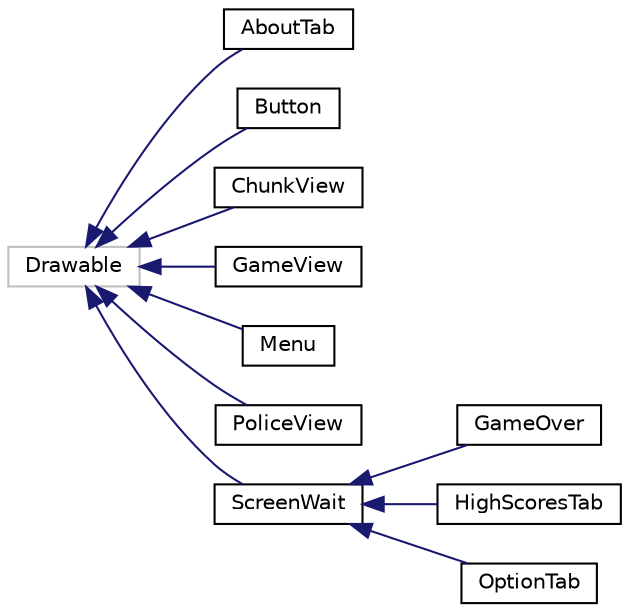 digraph "Graphe hiérarchique des classes"
{
  edge [fontname="Helvetica",fontsize="10",labelfontname="Helvetica",labelfontsize="10"];
  node [fontname="Helvetica",fontsize="10",shape=record];
  rankdir="LR";
  Node1 [label="Drawable",height=0.2,width=0.4,color="grey75", fillcolor="white", style="filled"];
  Node1 -> Node2 [dir="back",color="midnightblue",fontsize="10",style="solid",fontname="Helvetica"];
  Node2 [label="AboutTab",height=0.2,width=0.4,color="black", fillcolor="white", style="filled",URL="$class_about_tab.html",tooltip="Onglet à propos dans le menu. "];
  Node1 -> Node3 [dir="back",color="midnightblue",fontsize="10",style="solid",fontname="Helvetica"];
  Node3 [label="Button",height=0.2,width=0.4,color="black", fillcolor="white", style="filled",URL="$class_button.html"];
  Node1 -> Node4 [dir="back",color="midnightblue",fontsize="10",style="solid",fontname="Helvetica"];
  Node4 [label="ChunkView",height=0.2,width=0.4,color="black", fillcolor="white", style="filled",URL="$class_chunk_view.html",tooltip="Partie vue des Chunk. "];
  Node1 -> Node5 [dir="back",color="midnightblue",fontsize="10",style="solid",fontname="Helvetica"];
  Node5 [label="GameView",height=0.2,width=0.4,color="black", fillcolor="white", style="filled",URL="$class_game_view.html"];
  Node1 -> Node6 [dir="back",color="midnightblue",fontsize="10",style="solid",fontname="Helvetica"];
  Node6 [label="Menu",height=0.2,width=0.4,color="black", fillcolor="white", style="filled",URL="$class_menu.html"];
  Node1 -> Node7 [dir="back",color="midnightblue",fontsize="10",style="solid",fontname="Helvetica"];
  Node7 [label="PoliceView",height=0.2,width=0.4,color="black", fillcolor="white", style="filled",URL="$class_police_view.html"];
  Node1 -> Node8 [dir="back",color="midnightblue",fontsize="10",style="solid",fontname="Helvetica"];
  Node8 [label="ScreenWait",height=0.2,width=0.4,color="black", fillcolor="white", style="filled",URL="$class_screen_wait.html",tooltip="Classe utilisée afin de mettre une image en fond ainsi qu&#39;un texte et attend que la touche espace soi..."];
  Node8 -> Node9 [dir="back",color="midnightblue",fontsize="10",style="solid",fontname="Helvetica"];
  Node9 [label="GameOver",height=0.2,width=0.4,color="black", fillcolor="white", style="filled",URL="$class_game_over.html",tooltip="classe permettant de gérer l&#39;écran de GameOver "];
  Node8 -> Node10 [dir="back",color="midnightblue",fontsize="10",style="solid",fontname="Helvetica"];
  Node10 [label="HighScoresTab",height=0.2,width=0.4,color="black", fillcolor="white", style="filled",URL="$class_high_scores_tab.html"];
  Node8 -> Node11 [dir="back",color="midnightblue",fontsize="10",style="solid",fontname="Helvetica"];
  Node11 [label="OptionTab",height=0.2,width=0.4,color="black", fillcolor="white", style="filled",URL="$class_option_tab.html",tooltip="classe pour la gestion de l&#39;écran d&#39;option "];
}
